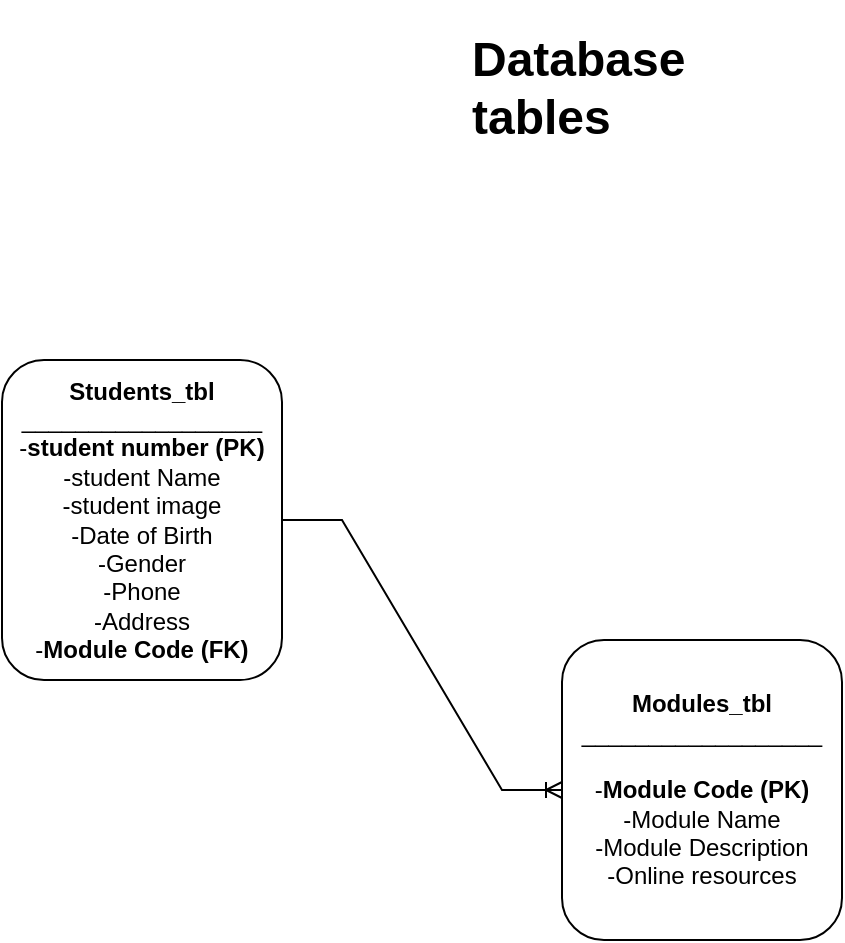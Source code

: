 <mxfile version="21.7.4" type="github">
  <diagram name="Page-1" id="9B8nMwytWe3xk5px9rpZ">
    <mxGraphModel dx="1434" dy="838" grid="1" gridSize="10" guides="1" tooltips="1" connect="1" arrows="1" fold="1" page="1" pageScale="1" pageWidth="827" pageHeight="1169" math="0" shadow="0">
      <root>
        <mxCell id="0" />
        <mxCell id="1" parent="0" />
        <mxCell id="XAU_QhJ1LdmKM9mRQYPz-1" value="&lt;h1&gt;Database tables&lt;/h1&gt;" style="text;html=1;strokeColor=none;fillColor=none;spacing=5;spacingTop=-20;whiteSpace=wrap;overflow=hidden;rounded=0;" vertex="1" parent="1">
          <mxGeometry x="330" y="10" width="190" height="120" as="geometry" />
        </mxCell>
        <mxCell id="XAU_QhJ1LdmKM9mRQYPz-2" value="&lt;b&gt;Students_tbl&lt;/b&gt;&lt;br&gt;__________________&lt;br&gt;-&lt;b&gt;student number (PK)&lt;/b&gt;&lt;br&gt;-student Name&lt;br&gt;-student image&lt;br&gt;-Date of Birth&lt;br&gt;-Gender&lt;br&gt;-Phone&lt;br&gt;-Address&lt;br&gt;-&lt;b&gt;Module Code (FK)&lt;/b&gt;" style="rounded=1;whiteSpace=wrap;html=1;" vertex="1" parent="1">
          <mxGeometry x="100" y="180" width="140" height="160" as="geometry" />
        </mxCell>
        <mxCell id="XAU_QhJ1LdmKM9mRQYPz-3" value="&lt;b&gt;Modules_tbl&lt;/b&gt;&lt;br&gt;__________________&lt;br&gt;&lt;br&gt;-&lt;b&gt;Module Code (PK)&lt;/b&gt;&lt;br&gt;-Module Name&lt;br&gt;-Module Description&lt;br&gt;-Online resources" style="rounded=1;whiteSpace=wrap;html=1;" vertex="1" parent="1">
          <mxGeometry x="380" y="320" width="140" height="150" as="geometry" />
        </mxCell>
        <mxCell id="XAU_QhJ1LdmKM9mRQYPz-6" value="" style="edgeStyle=entityRelationEdgeStyle;fontSize=12;html=1;endArrow=ERoneToMany;rounded=0;entryX=0;entryY=0.5;entryDx=0;entryDy=0;exitX=1;exitY=0.5;exitDx=0;exitDy=0;" edge="1" parent="1" source="XAU_QhJ1LdmKM9mRQYPz-2" target="XAU_QhJ1LdmKM9mRQYPz-3">
          <mxGeometry width="100" height="100" relative="1" as="geometry">
            <mxPoint x="240" y="280" as="sourcePoint" />
            <mxPoint x="340" y="180" as="targetPoint" />
          </mxGeometry>
        </mxCell>
      </root>
    </mxGraphModel>
  </diagram>
</mxfile>
